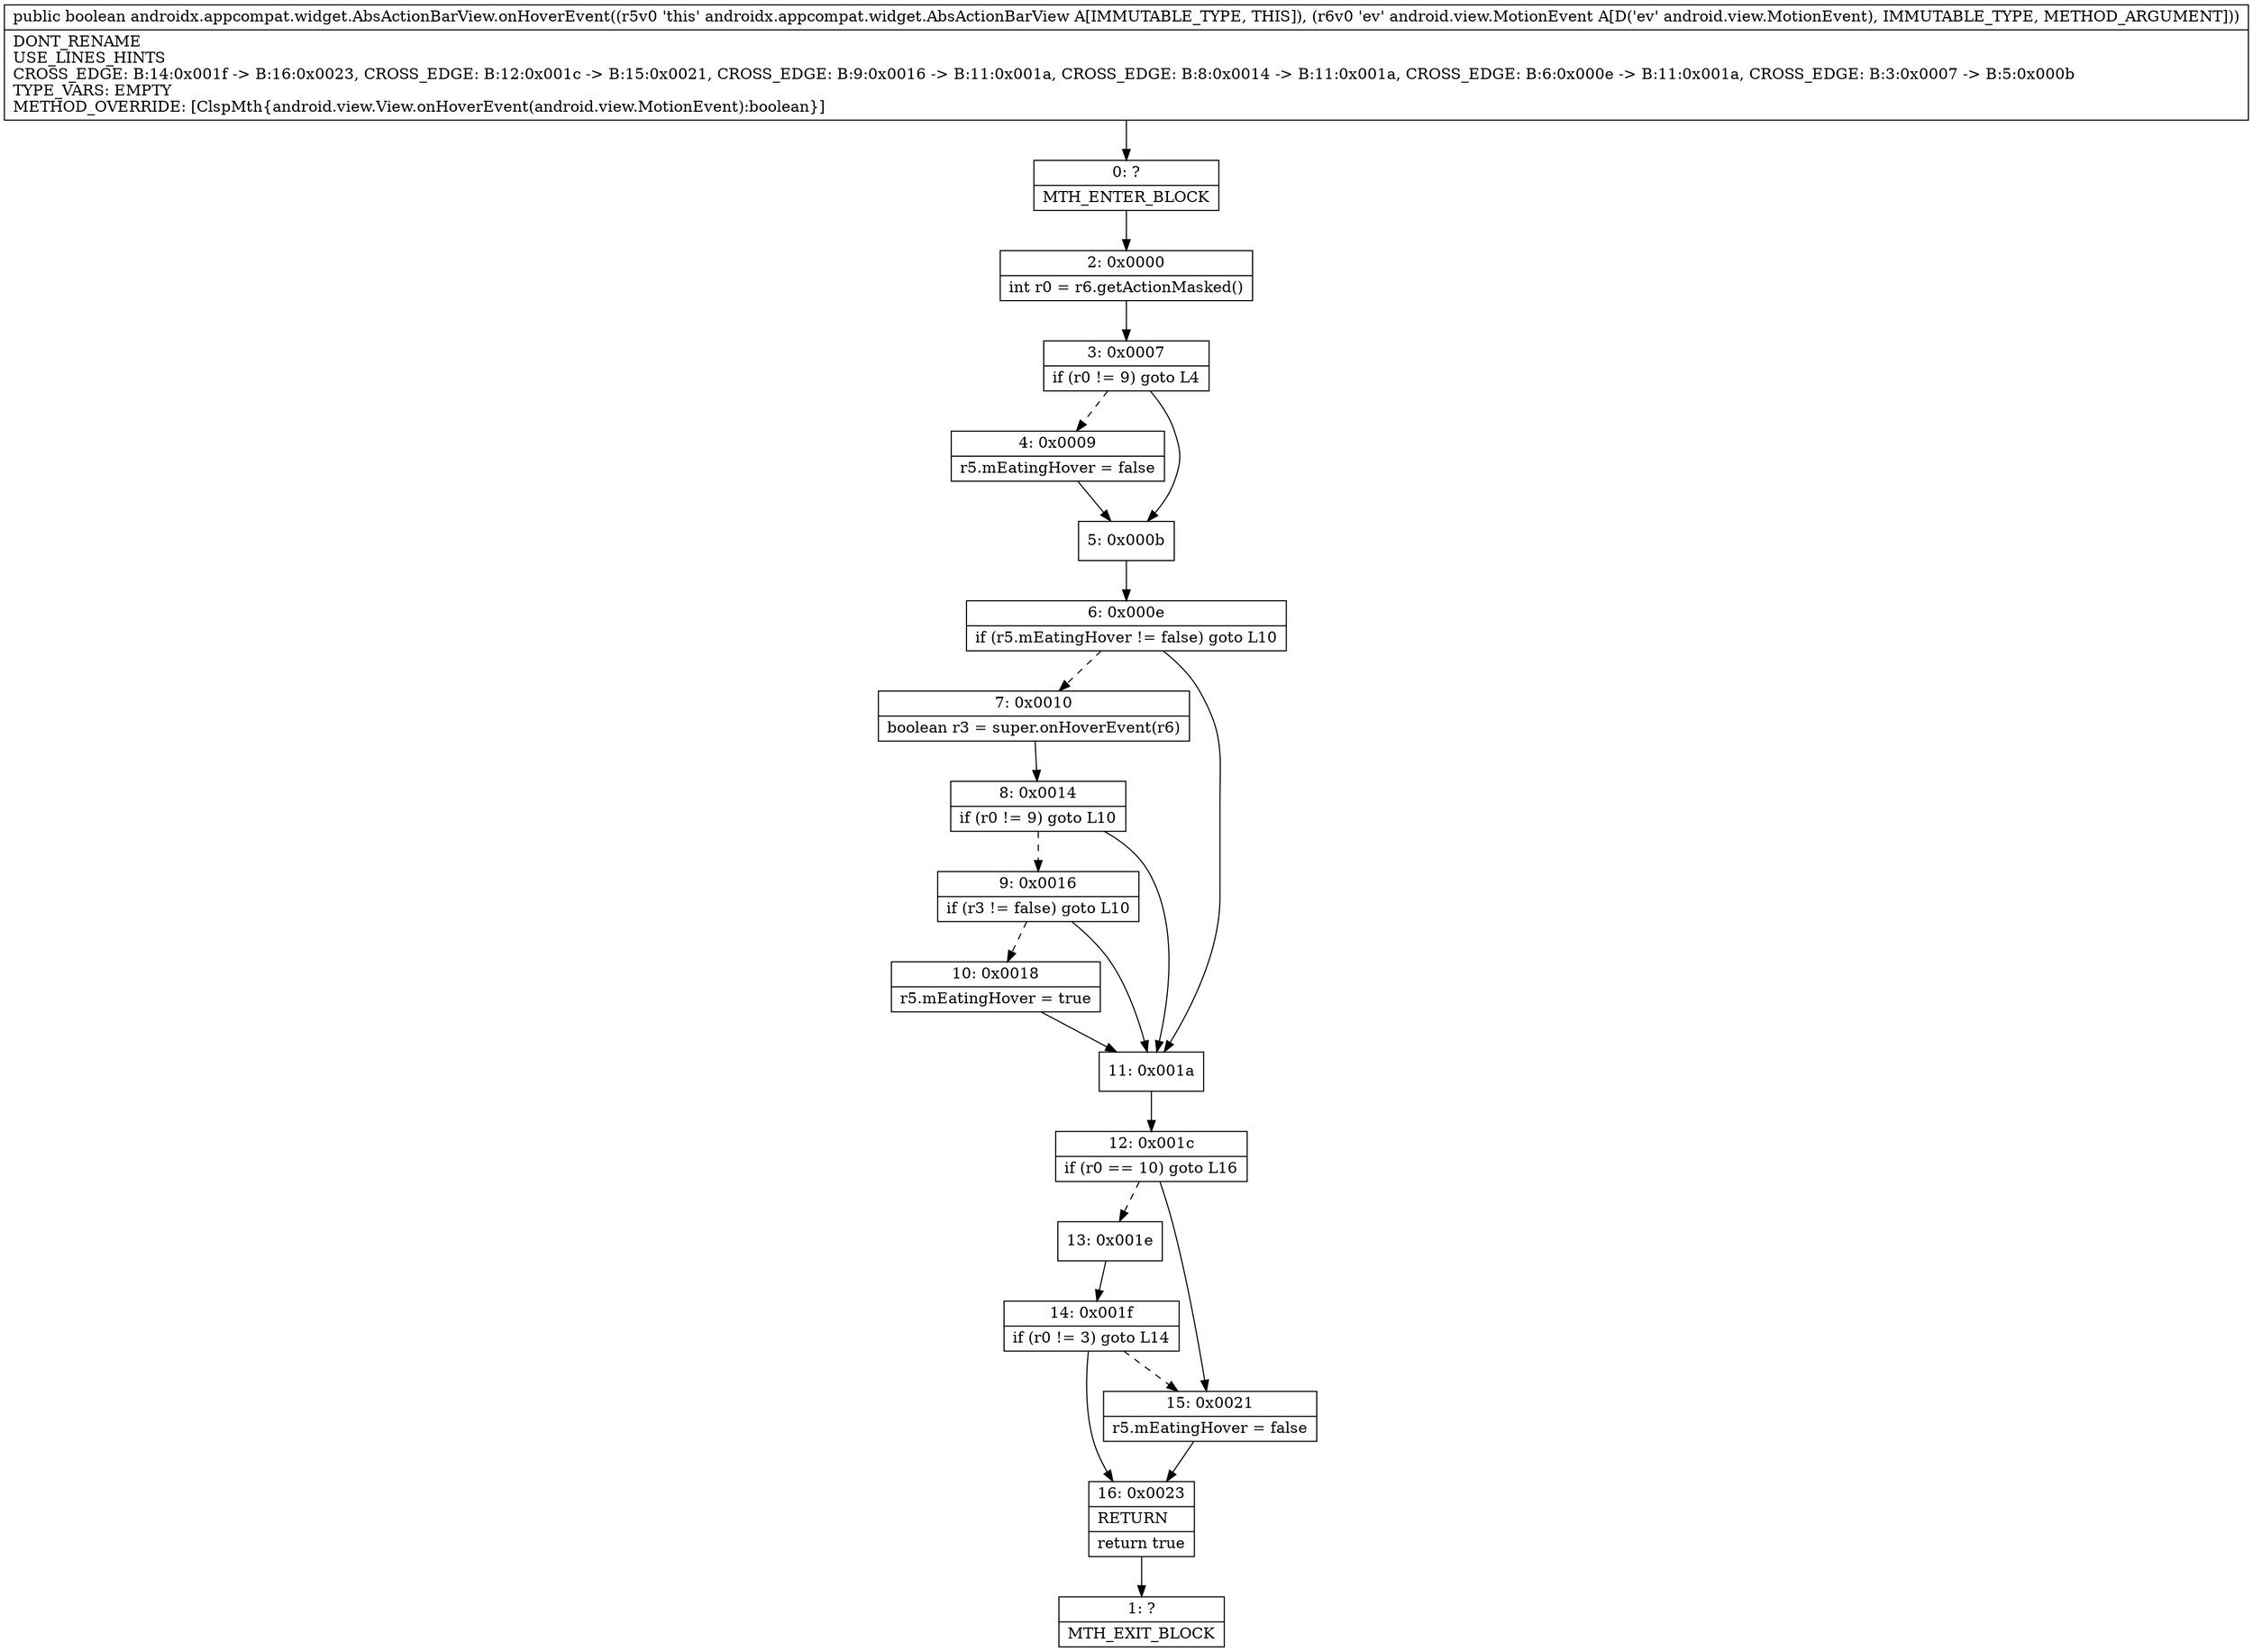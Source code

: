 digraph "CFG forandroidx.appcompat.widget.AbsActionBarView.onHoverEvent(Landroid\/view\/MotionEvent;)Z" {
Node_0 [shape=record,label="{0\:\ ?|MTH_ENTER_BLOCK\l}"];
Node_2 [shape=record,label="{2\:\ 0x0000|int r0 = r6.getActionMasked()\l}"];
Node_3 [shape=record,label="{3\:\ 0x0007|if (r0 != 9) goto L4\l}"];
Node_4 [shape=record,label="{4\:\ 0x0009|r5.mEatingHover = false\l}"];
Node_5 [shape=record,label="{5\:\ 0x000b}"];
Node_6 [shape=record,label="{6\:\ 0x000e|if (r5.mEatingHover != false) goto L10\l}"];
Node_7 [shape=record,label="{7\:\ 0x0010|boolean r3 = super.onHoverEvent(r6)\l}"];
Node_8 [shape=record,label="{8\:\ 0x0014|if (r0 != 9) goto L10\l}"];
Node_9 [shape=record,label="{9\:\ 0x0016|if (r3 != false) goto L10\l}"];
Node_10 [shape=record,label="{10\:\ 0x0018|r5.mEatingHover = true\l}"];
Node_11 [shape=record,label="{11\:\ 0x001a}"];
Node_12 [shape=record,label="{12\:\ 0x001c|if (r0 == 10) goto L16\l}"];
Node_13 [shape=record,label="{13\:\ 0x001e}"];
Node_14 [shape=record,label="{14\:\ 0x001f|if (r0 != 3) goto L14\l}"];
Node_16 [shape=record,label="{16\:\ 0x0023|RETURN\l|return true\l}"];
Node_1 [shape=record,label="{1\:\ ?|MTH_EXIT_BLOCK\l}"];
Node_15 [shape=record,label="{15\:\ 0x0021|r5.mEatingHover = false\l}"];
MethodNode[shape=record,label="{public boolean androidx.appcompat.widget.AbsActionBarView.onHoverEvent((r5v0 'this' androidx.appcompat.widget.AbsActionBarView A[IMMUTABLE_TYPE, THIS]), (r6v0 'ev' android.view.MotionEvent A[D('ev' android.view.MotionEvent), IMMUTABLE_TYPE, METHOD_ARGUMENT]))  | DONT_RENAME\lUSE_LINES_HINTS\lCROSS_EDGE: B:14:0x001f \-\> B:16:0x0023, CROSS_EDGE: B:12:0x001c \-\> B:15:0x0021, CROSS_EDGE: B:9:0x0016 \-\> B:11:0x001a, CROSS_EDGE: B:8:0x0014 \-\> B:11:0x001a, CROSS_EDGE: B:6:0x000e \-\> B:11:0x001a, CROSS_EDGE: B:3:0x0007 \-\> B:5:0x000b\lTYPE_VARS: EMPTY\lMETHOD_OVERRIDE: [ClspMth\{android.view.View.onHoverEvent(android.view.MotionEvent):boolean\}]\l}"];
MethodNode -> Node_0;Node_0 -> Node_2;
Node_2 -> Node_3;
Node_3 -> Node_4[style=dashed];
Node_3 -> Node_5;
Node_4 -> Node_5;
Node_5 -> Node_6;
Node_6 -> Node_7[style=dashed];
Node_6 -> Node_11;
Node_7 -> Node_8;
Node_8 -> Node_9[style=dashed];
Node_8 -> Node_11;
Node_9 -> Node_10[style=dashed];
Node_9 -> Node_11;
Node_10 -> Node_11;
Node_11 -> Node_12;
Node_12 -> Node_13[style=dashed];
Node_12 -> Node_15;
Node_13 -> Node_14;
Node_14 -> Node_15[style=dashed];
Node_14 -> Node_16;
Node_16 -> Node_1;
Node_15 -> Node_16;
}

